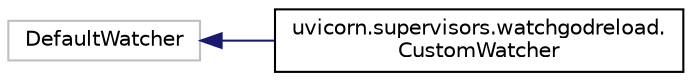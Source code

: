 digraph "Graphical Class Hierarchy"
{
 // LATEX_PDF_SIZE
  edge [fontname="Helvetica",fontsize="10",labelfontname="Helvetica",labelfontsize="10"];
  node [fontname="Helvetica",fontsize="10",shape=record];
  rankdir="LR";
  Node15733 [label="DefaultWatcher",height=0.2,width=0.4,color="grey75", fillcolor="white", style="filled",tooltip=" "];
  Node15733 -> Node0 [dir="back",color="midnightblue",fontsize="10",style="solid",fontname="Helvetica"];
  Node0 [label="uvicorn.supervisors.watchgodreload.\lCustomWatcher",height=0.2,width=0.4,color="black", fillcolor="white", style="filled",URL="$classuvicorn_1_1supervisors_1_1watchgodreload_1_1CustomWatcher.html",tooltip=" "];
}
